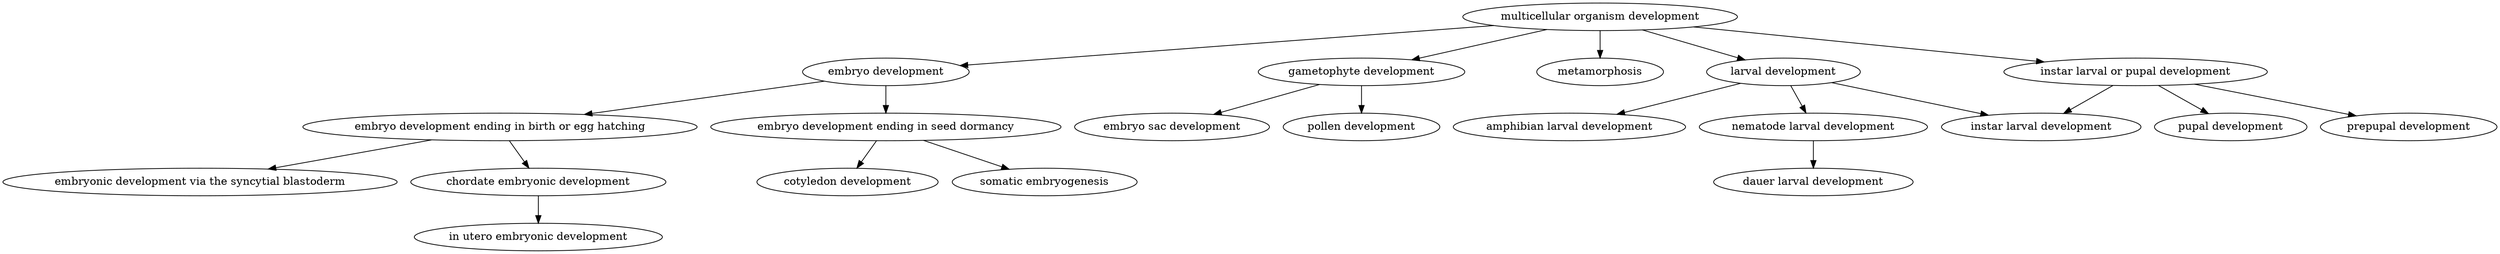 digraph G {
"GO:0007275" [label = "multicellular organism development"];
"GO:0007275" -> "GO:0009790";
"GO:0009790" [label = "embryo development"];
"GO:0009790" -> "GO:0009792";
"GO:0009792" [label = "embryo development ending in birth or egg hatching"];
"GO:0009792" -> "GO:0001700";
"GO:0001700" [label = "embryonic development via the syncytial blastoderm"];
"GO:0009792" -> "GO:0043009";
"GO:0043009" [label = "chordate embryonic development"];
"GO:0043009" -> "GO:0001701";
"GO:0001701" [label = "in utero embryonic development"];
"GO:0009790" -> "GO:0009793";
"GO:0009793" [label = "embryo development ending in seed dormancy"];
"GO:0009793" -> "GO:0048825";
"GO:0048825" [label = "cotyledon development"];
"GO:0009793" -> "GO:0010262";
"GO:0010262" [label = "somatic embryogenesis"];
"GO:0007275" -> "GO:0048229";
"GO:0048229" [label = "gametophyte development"];
"GO:0048229" -> "GO:0009553";
"GO:0009553" [label = "embryo sac development"];
"GO:0048229" -> "GO:0009555";
"GO:0009555" [label = "pollen development"];
"GO:0007275" -> "GO:0007552";
"GO:0007552" [label = "metamorphosis"];
"GO:0007275" -> "GO:0002164";
"GO:0002164" [label = "larval development"];
"GO:0002164" -> "GO:0002168";
"GO:0002168" [label = "instar larval development"];
"GO:0002164" -> "GO:0002117";
"GO:0002117" [label = "amphibian larval development"];
"GO:0002164" -> "GO:0002119";
"GO:0002119" [label = "nematode larval development"];
"GO:0002119" -> "GO:0040024";
"GO:0040024" [label = "dauer larval development"];
"GO:0007275" -> "GO:0002165";
"GO:0002165" [label = "instar larval or pupal development"];
"GO:0002165" -> "GO:0002168";
"GO:0002165" -> "GO:0035209";
"GO:0035209" [label = "pupal development"];
"GO:0002165" -> "GO:0035210";
"GO:0035210" [label = "prepupal development"];
}
